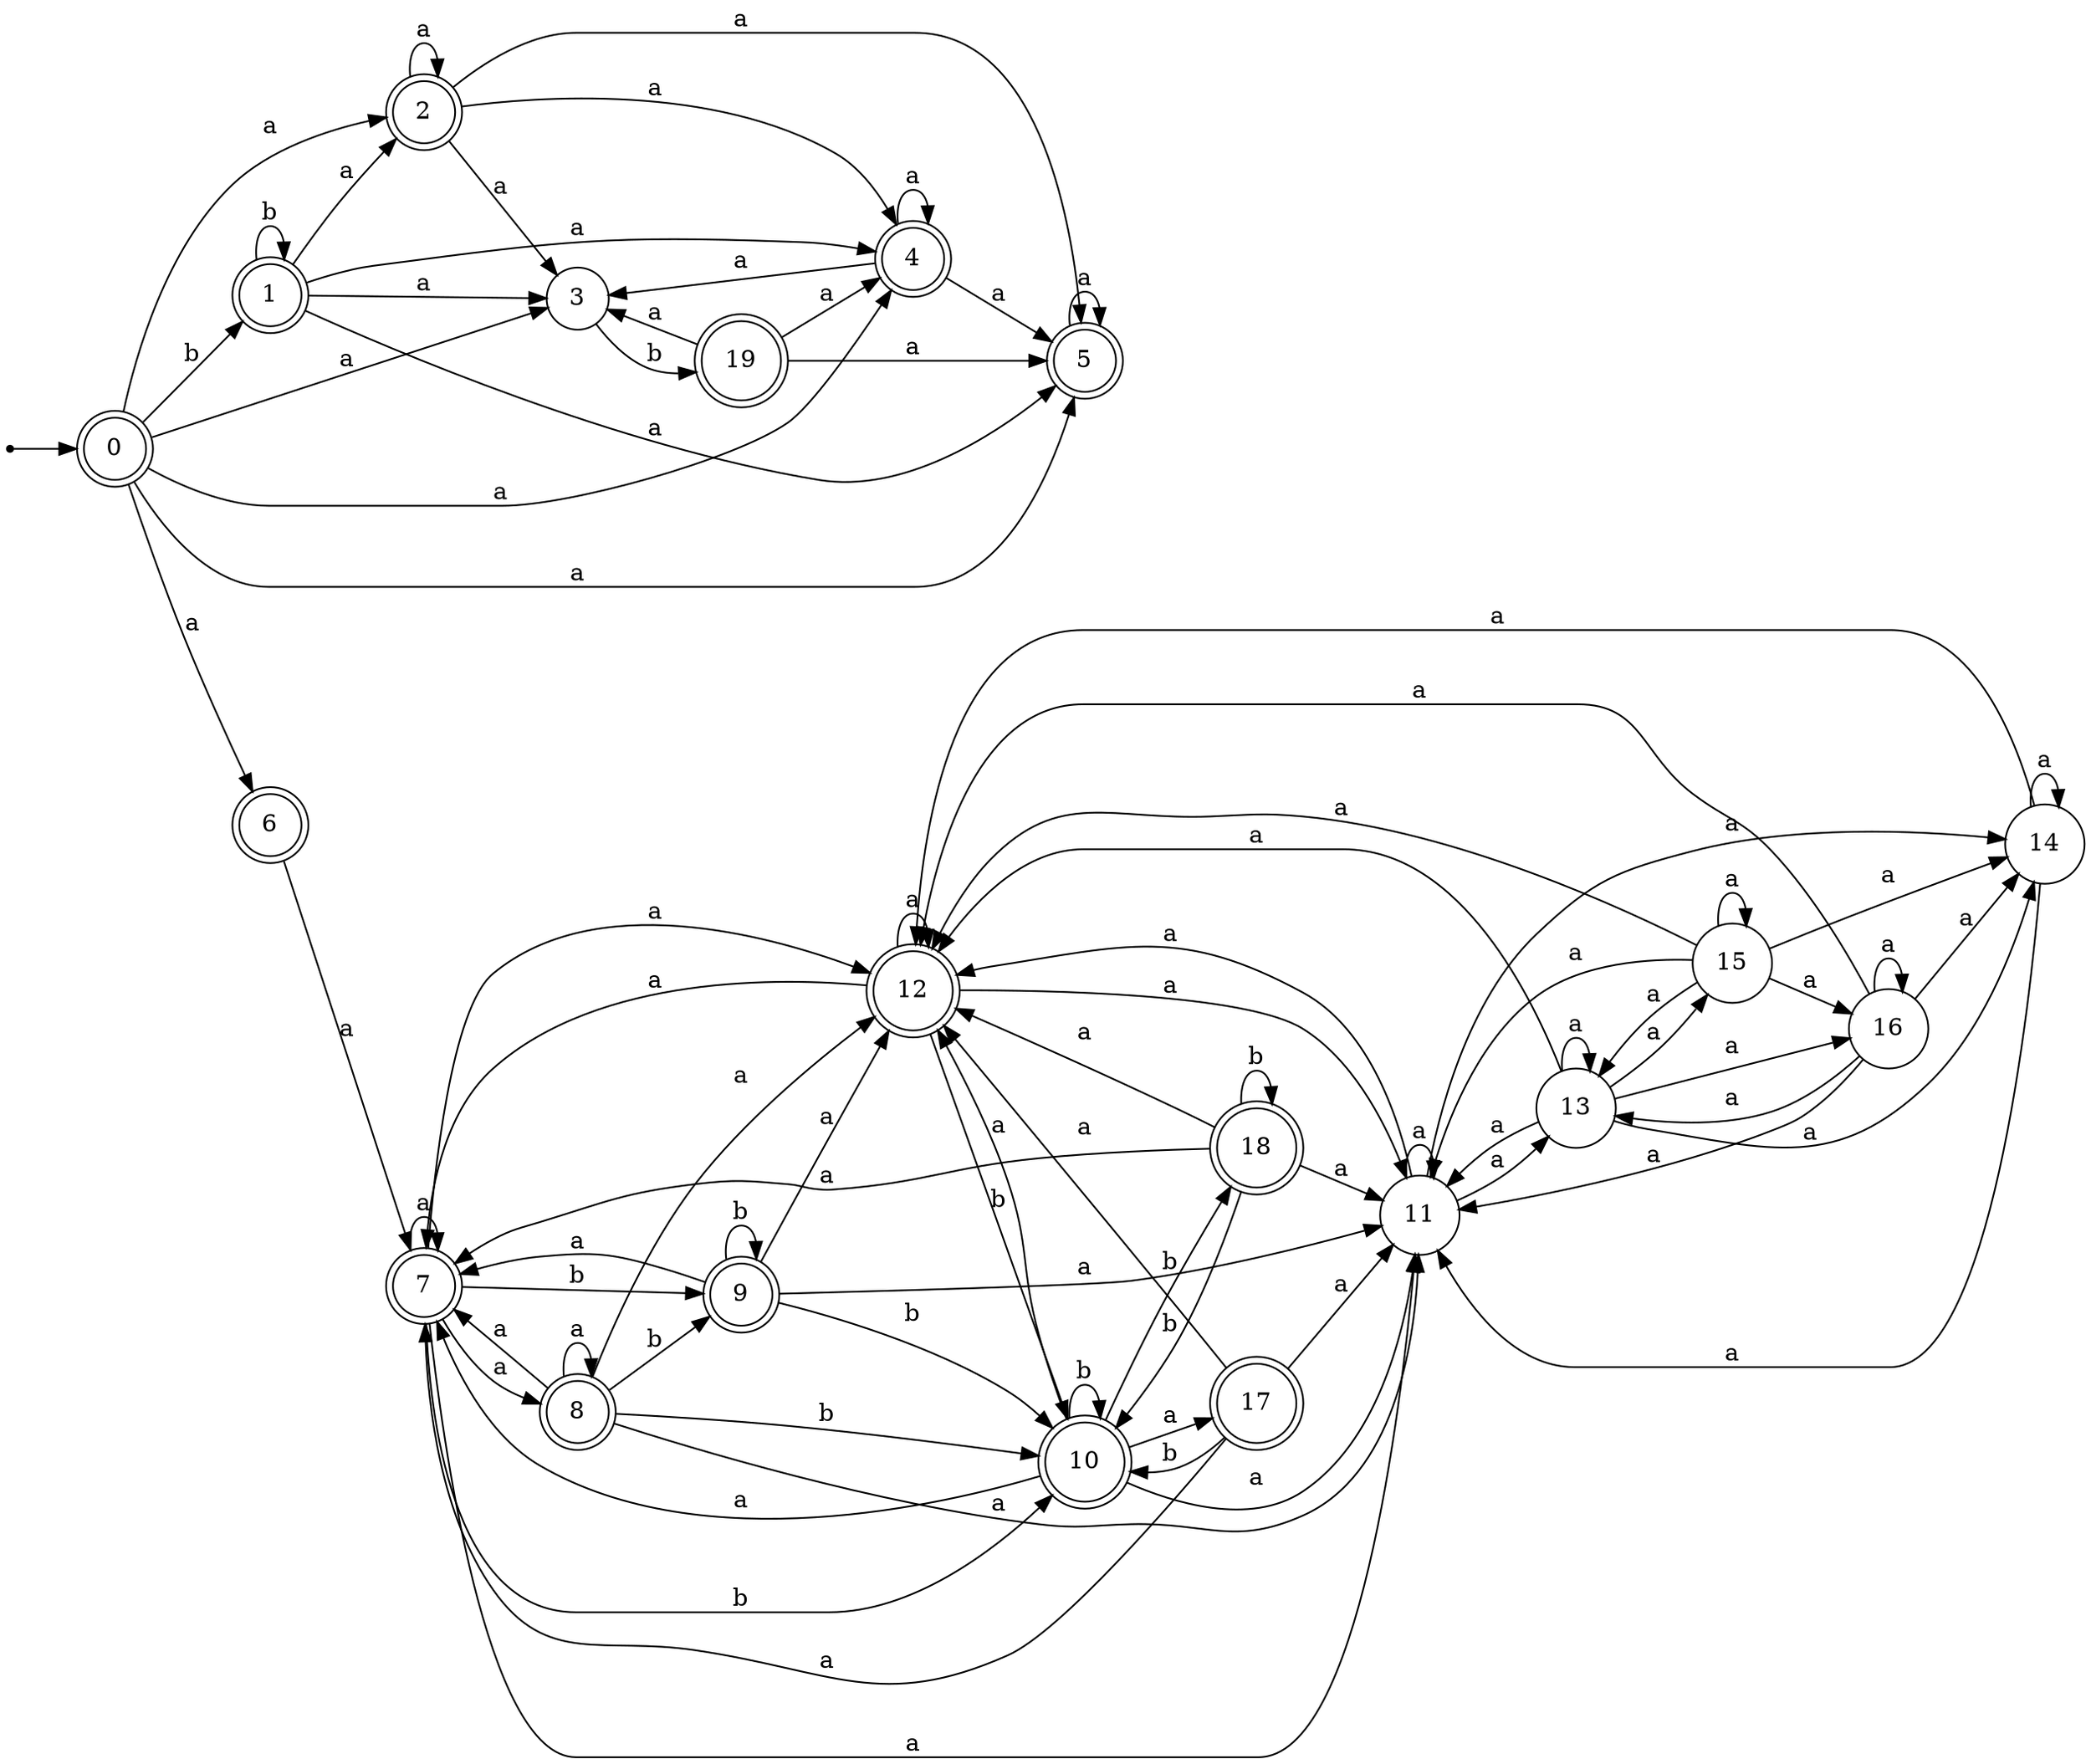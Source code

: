 digraph finite_state_machine {
rankdir=LR;
size="20,20";
node [shape = point]; "dummy0"
node [shape = doublecircle]; "0";"dummy0" -> "0";
node [shape = doublecircle]; "1";node [shape = doublecircle]; "2";node [shape = circle]; "3";
node [shape = doublecircle]; "4";node [shape = doublecircle]; "5";node [shape = doublecircle]; "6";node [shape = doublecircle]; "7";node [shape = doublecircle]; "8";node [shape = doublecircle]; "9";node [shape = doublecircle]; "10";node [shape = circle]; "11";
node [shape = doublecircle]; "12";node [shape = circle]; "13";
node [shape = circle]; "14";
node [shape = circle]; "15";
node [shape = circle]; "16";
node [shape = doublecircle]; "17";node [shape = doublecircle]; "18";node [shape = doublecircle]; "19";"0" -> "1" [label = "b"];
 "0" -> "2" [label = "a"];
 "0" -> "3" [label = "a"];
 "0" -> "4" [label = "a"];
 "0" -> "5" [label = "a"];
 "0" -> "6" [label = "a"];
 "6" -> "7" [label = "a"];
 "7" -> "8" [label = "a"];
 "7" -> "11" [label = "a"];
 "7" -> "12" [label = "a"];
 "7" -> "7" [label = "a"];
 "7" -> "9" [label = "b"];
 "7" -> "10" [label = "b"];
 "12" -> "11" [label = "a"];
 "12" -> "12" [label = "a"];
 "12" -> "7" [label = "a"];
 "12" -> "10" [label = "b"];
 "11" -> "11" [label = "a"];
 "11" -> "12" [label = "a"];
 "11" -> "13" [label = "a"];
 "11" -> "14" [label = "a"];
 "14" -> "11" [label = "a"];
 "14" -> "12" [label = "a"];
 "14" -> "14" [label = "a"];
 "13" -> "16" [label = "a"];
 "13" -> "11" [label = "a"];
 "13" -> "12" [label = "a"];
 "13" -> "13" [label = "a"];
 "13" -> "14" [label = "a"];
 "13" -> "15" [label = "a"];
 "16" -> "16" [label = "a"];
 "16" -> "11" [label = "a"];
 "16" -> "12" [label = "a"];
 "16" -> "13" [label = "a"];
 "16" -> "14" [label = "a"];
 "15" -> "16" [label = "a"];
 "15" -> "11" [label = "a"];
 "15" -> "12" [label = "a"];
 "15" -> "13" [label = "a"];
 "15" -> "14" [label = "a"];
 "15" -> "15" [label = "a"];
 "10" -> "10" [label = "b"];
 "10" -> "18" [label = "b"];
 "10" -> "17" [label = "a"];
 "10" -> "11" [label = "a"];
 "10" -> "12" [label = "a"];
 "10" -> "7" [label = "a"];
 "18" -> "18" [label = "b"];
 "18" -> "10" [label = "b"];
 "18" -> "11" [label = "a"];
 "18" -> "12" [label = "a"];
 "18" -> "7" [label = "a"];
 "17" -> "10" [label = "b"];
 "17" -> "11" [label = "a"];
 "17" -> "12" [label = "a"];
 "17" -> "7" [label = "a"];
 "9" -> "9" [label = "b"];
 "9" -> "10" [label = "b"];
 "9" -> "11" [label = "a"];
 "9" -> "12" [label = "a"];
 "9" -> "7" [label = "a"];
 "8" -> "8" [label = "a"];
 "8" -> "11" [label = "a"];
 "8" -> "12" [label = "a"];
 "8" -> "7" [label = "a"];
 "8" -> "9" [label = "b"];
 "8" -> "10" [label = "b"];
 "5" -> "5" [label = "a"];
 "4" -> "3" [label = "a"];
 "4" -> "4" [label = "a"];
 "4" -> "5" [label = "a"];
 "3" -> "19" [label = "b"];
 "19" -> "3" [label = "a"];
 "19" -> "4" [label = "a"];
 "19" -> "5" [label = "a"];
 "2" -> "2" [label = "a"];
 "2" -> "3" [label = "a"];
 "2" -> "4" [label = "a"];
 "2" -> "5" [label = "a"];
 "1" -> "1" [label = "b"];
 "1" -> "2" [label = "a"];
 "1" -> "3" [label = "a"];
 "1" -> "4" [label = "a"];
 "1" -> "5" [label = "a"];
 }
